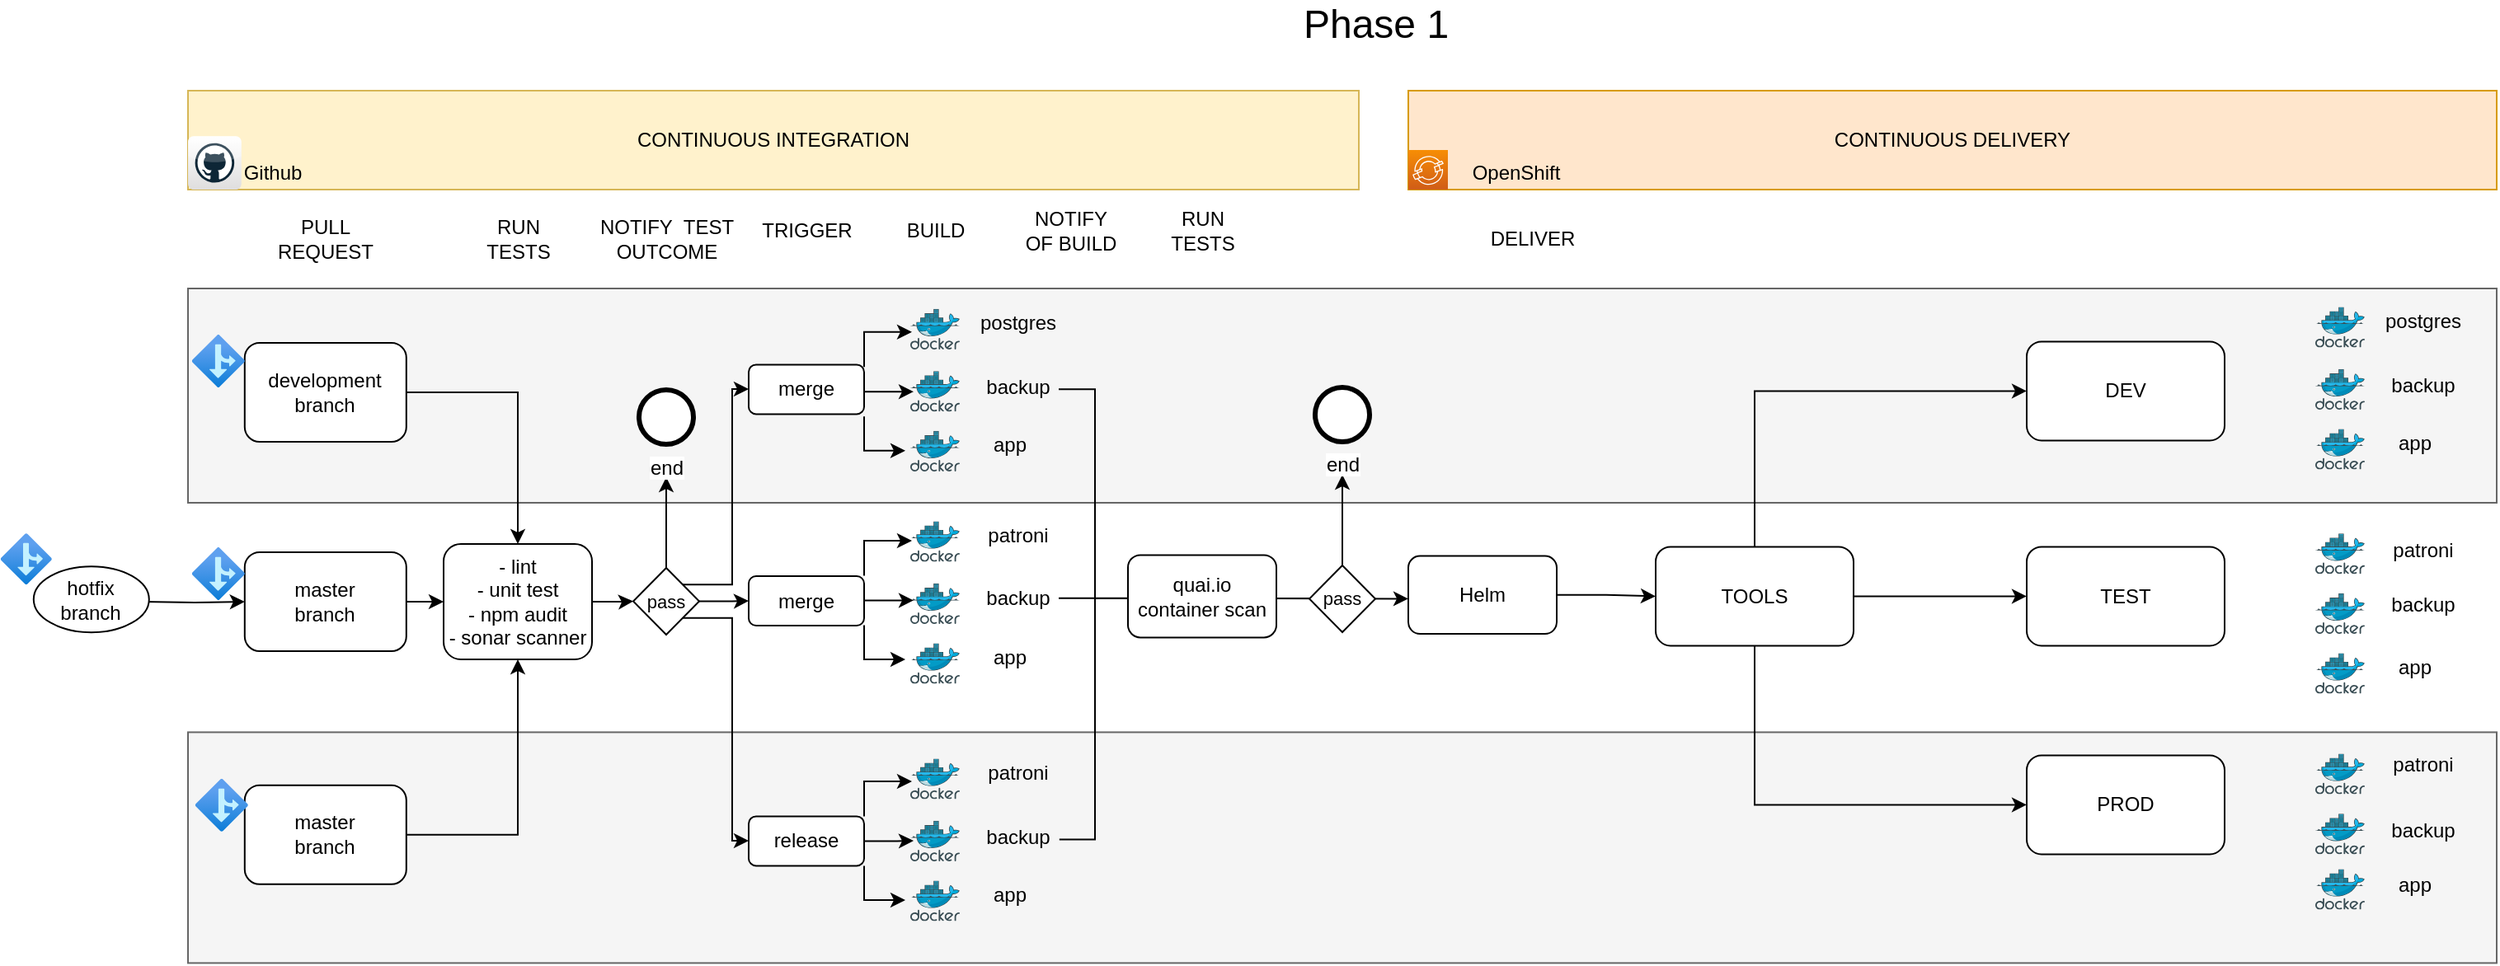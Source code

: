 <mxfile version="15.4.0" type="device"><diagram id="y08LqmlB6TqlYODcyNq8" name="Page-1"><mxGraphModel dx="2276" dy="856" grid="1" gridSize="10" guides="1" tooltips="1" connect="1" arrows="1" fold="1" page="1" pageScale="1" pageWidth="850" pageHeight="1100" math="0" shadow="0"><root><mxCell id="0"/><mxCell id="1" parent="0"/><mxCell id="0HorogaE9wQvUByY2qPV-66" value="" style="rounded=0;whiteSpace=wrap;html=1;fillColor=#f5f5f5;strokeColor=#666666;fontColor=#333333;" vertex="1" parent="1"><mxGeometry x="-500" y="579.2" width="1400" height="140" as="geometry"/></mxCell><mxCell id="0HorogaE9wQvUByY2qPV-65" value="" style="rounded=0;whiteSpace=wrap;html=1;fillColor=#f5f5f5;strokeColor=#666666;fontColor=#333333;" vertex="1" parent="1"><mxGeometry x="-500" y="310" width="1400" height="130" as="geometry"/></mxCell><mxCell id="X5bCxtCtUCMiJr_vIYNg-7" style="edgeStyle=orthogonalEdgeStyle;rounded=0;orthogonalLoop=1;jettySize=auto;html=1;entryX=0;entryY=0.5;entryDx=0;entryDy=0;startArrow=none;" parent="1" source="0HorogaE9wQvUByY2qPV-31" target="X5bCxtCtUCMiJr_vIYNg-15" edge="1"><mxGeometry relative="1" as="geometry"><mxPoint x="235" y="347.2" as="targetPoint"/></mxGeometry></mxCell><mxCell id="0HorogaE9wQvUByY2qPV-74" style="edgeStyle=orthogonalEdgeStyle;rounded=0;orthogonalLoop=1;jettySize=auto;html=1;entryX=0;entryY=0.5;entryDx=0;entryDy=0;" edge="1" parent="1" source="X5bCxtCtUCMiJr_vIYNg-4" target="0HorogaE9wQvUByY2qPV-25"><mxGeometry relative="1" as="geometry"/></mxCell><mxCell id="X5bCxtCtUCMiJr_vIYNg-4" value="- lint&lt;br&gt;- unit test&lt;br&gt;- npm audit &lt;br&gt;- sonar scanner" style="rounded=1;whiteSpace=wrap;html=1;" parent="1" vertex="1"><mxGeometry x="-345" y="465" width="90" height="70" as="geometry"/></mxCell><mxCell id="X5bCxtCtUCMiJr_vIYNg-8" value="PULL &lt;br&gt;REQUEST" style="text;html=1;align=center;verticalAlign=middle;resizable=0;points=[];autosize=1;strokeColor=none;fillColor=none;" parent="1" vertex="1"><mxGeometry x="-451.6" y="265" width="70" height="30" as="geometry"/></mxCell><mxCell id="X5bCxtCtUCMiJr_vIYNg-9" value="TRIGGER" style="text;html=1;align=center;verticalAlign=middle;resizable=0;points=[];autosize=1;strokeColor=none;fillColor=none;" parent="1" vertex="1"><mxGeometry x="-160" y="265" width="70" height="20" as="geometry"/></mxCell><mxCell id="X5bCxtCtUCMiJr_vIYNg-10" value="BUILD" style="text;html=1;align=center;verticalAlign=middle;resizable=0;points=[];autosize=1;strokeColor=none;fillColor=none;" parent="1" vertex="1"><mxGeometry x="-72" y="265" width="50" height="20" as="geometry"/></mxCell><mxCell id="X5bCxtCtUCMiJr_vIYNg-11" value="RUN &lt;br&gt;TESTS" style="text;html=1;align=center;verticalAlign=middle;resizable=0;points=[];autosize=1;strokeColor=none;fillColor=none;" parent="1" vertex="1"><mxGeometry x="-325" y="265" width="50" height="30" as="geometry"/></mxCell><mxCell id="X5bCxtCtUCMiJr_vIYNg-12" value="NOTIFY&amp;nbsp; TEST&lt;br&gt;OUTCOME" style="text;html=1;align=center;verticalAlign=middle;resizable=0;points=[];autosize=1;strokeColor=none;fillColor=none;" parent="1" vertex="1"><mxGeometry x="-260" y="265" width="100" height="30" as="geometry"/></mxCell><mxCell id="X5bCxtCtUCMiJr_vIYNg-13" value="NOTIFY &lt;br&gt;OF BUILD" style="text;html=1;align=center;verticalAlign=middle;resizable=0;points=[];autosize=1;strokeColor=none;fillColor=none;" parent="1" vertex="1"><mxGeometry y="260" width="70" height="30" as="geometry"/></mxCell><mxCell id="X5bCxtCtUCMiJr_vIYNg-14" value="DELIVER" style="text;html=1;align=center;verticalAlign=middle;resizable=0;points=[];autosize=1;strokeColor=none;fillColor=none;" parent="1" vertex="1"><mxGeometry x="280" y="270" width="70" height="20" as="geometry"/></mxCell><mxCell id="Njg-KSnpqPHzPJEUrXAX-8" style="edgeStyle=orthogonalEdgeStyle;rounded=0;orthogonalLoop=1;jettySize=auto;html=1;entryX=0;entryY=0.5;entryDx=0;entryDy=0;exitX=0.5;exitY=0;exitDx=0;exitDy=0;" parent="1" source="X5bCxtCtUCMiJr_vIYNg-15" target="X5bCxtCtUCMiJr_vIYNg-16" edge="1"><mxGeometry relative="1" as="geometry"/></mxCell><mxCell id="Njg-KSnpqPHzPJEUrXAX-9" style="edgeStyle=orthogonalEdgeStyle;rounded=0;orthogonalLoop=1;jettySize=auto;html=1;entryX=0;entryY=0.5;entryDx=0;entryDy=0;" parent="1" source="X5bCxtCtUCMiJr_vIYNg-15" target="X5bCxtCtUCMiJr_vIYNg-17" edge="1"><mxGeometry relative="1" as="geometry"/></mxCell><mxCell id="Njg-KSnpqPHzPJEUrXAX-10" style="edgeStyle=orthogonalEdgeStyle;rounded=0;orthogonalLoop=1;jettySize=auto;html=1;entryX=0;entryY=0.5;entryDx=0;entryDy=0;exitX=0.5;exitY=1;exitDx=0;exitDy=0;" parent="1" source="X5bCxtCtUCMiJr_vIYNg-15" target="X5bCxtCtUCMiJr_vIYNg-18" edge="1"><mxGeometry relative="1" as="geometry"/></mxCell><mxCell id="X5bCxtCtUCMiJr_vIYNg-15" value="TOOLS" style="rounded=1;whiteSpace=wrap;html=1;" parent="1" vertex="1"><mxGeometry x="390" y="466.7" width="120" height="60" as="geometry"/></mxCell><mxCell id="X5bCxtCtUCMiJr_vIYNg-16" value="DEV" style="rounded=1;whiteSpace=wrap;html=1;" parent="1" vertex="1"><mxGeometry x="615" y="342.2" width="120" height="60" as="geometry"/></mxCell><mxCell id="X5bCxtCtUCMiJr_vIYNg-17" value="TEST" style="rounded=1;whiteSpace=wrap;html=1;" parent="1" vertex="1"><mxGeometry x="615" y="466.7" width="120" height="60" as="geometry"/></mxCell><mxCell id="X5bCxtCtUCMiJr_vIYNg-18" value="PROD" style="rounded=1;whiteSpace=wrap;html=1;" parent="1" vertex="1"><mxGeometry x="615" y="593.2" width="120" height="60" as="geometry"/></mxCell><mxCell id="X5bCxtCtUCMiJr_vIYNg-19" value="CONTINUOUS INTEGRATION" style="whiteSpace=wrap;html=1;fillColor=#fff2cc;strokeColor=#d6b656;" parent="1" vertex="1"><mxGeometry x="-500" y="190" width="710" height="60" as="geometry"/></mxCell><mxCell id="X5bCxtCtUCMiJr_vIYNg-20" value="CONTINUOUS DELIVERY" style="whiteSpace=wrap;html=1;fillColor=#ffe6cc;strokeColor=#d79b00;" parent="1" vertex="1"><mxGeometry x="240" y="190" width="660" height="60" as="geometry"/></mxCell><mxCell id="Njg-KSnpqPHzPJEUrXAX-1" value="Github" style="text;html=1;align=center;verticalAlign=middle;resizable=0;points=[];autosize=1;strokeColor=none;fillColor=none;" parent="1" vertex="1"><mxGeometry x="-474" y="230" width="50" height="20" as="geometry"/></mxCell><mxCell id="Njg-KSnpqPHzPJEUrXAX-2" value="OpenShift" style="text;html=1;align=center;verticalAlign=middle;resizable=0;points=[];autosize=1;strokeColor=none;fillColor=none;" parent="1" vertex="1"><mxGeometry x="270" y="230" width="70" height="20" as="geometry"/></mxCell><mxCell id="Njg-KSnpqPHzPJEUrXAX-3" value="&lt;font style=&quot;font-size: 24px&quot;&gt;Phase 1&lt;/font&gt;" style="text;html=1;align=center;verticalAlign=middle;resizable=0;points=[];autosize=1;strokeColor=none;fillColor=none;" parent="1" vertex="1"><mxGeometry x="170" y="140" width="100" height="20" as="geometry"/></mxCell><mxCell id="0HorogaE9wQvUByY2qPV-83" style="edgeStyle=orthogonalEdgeStyle;rounded=0;orthogonalLoop=1;jettySize=auto;html=1;entryX=0.5;entryY=0;entryDx=0;entryDy=0;" edge="1" parent="1" source="Njg-KSnpqPHzPJEUrXAX-11" target="X5bCxtCtUCMiJr_vIYNg-4"><mxGeometry relative="1" as="geometry"/></mxCell><mxCell id="Njg-KSnpqPHzPJEUrXAX-11" value="development&lt;br&gt;branch" style="rounded=1;whiteSpace=wrap;html=1;" parent="1" vertex="1"><mxGeometry x="-465.6" y="343" width="98" height="60" as="geometry"/></mxCell><mxCell id="0HorogaE9wQvUByY2qPV-84" style="edgeStyle=orthogonalEdgeStyle;rounded=0;orthogonalLoop=1;jettySize=auto;html=1;" edge="1" parent="1" source="Njg-KSnpqPHzPJEUrXAX-12" target="X5bCxtCtUCMiJr_vIYNg-4"><mxGeometry relative="1" as="geometry"/></mxCell><mxCell id="Njg-KSnpqPHzPJEUrXAX-12" value="master&lt;br&gt;branch" style="rounded=1;whiteSpace=wrap;html=1;" parent="1" vertex="1"><mxGeometry x="-465.6" y="470" width="98" height="60" as="geometry"/></mxCell><mxCell id="0HorogaE9wQvUByY2qPV-85" style="edgeStyle=orthogonalEdgeStyle;rounded=0;orthogonalLoop=1;jettySize=auto;html=1;entryX=0.5;entryY=1;entryDx=0;entryDy=0;" edge="1" parent="1" source="Njg-KSnpqPHzPJEUrXAX-13" target="X5bCxtCtUCMiJr_vIYNg-4"><mxGeometry relative="1" as="geometry"/></mxCell><mxCell id="Njg-KSnpqPHzPJEUrXAX-13" value="master&lt;br&gt;branch" style="rounded=1;whiteSpace=wrap;html=1;" parent="1" vertex="1"><mxGeometry x="-465.6" y="611.4" width="98" height="60" as="geometry"/></mxCell><mxCell id="Njg-KSnpqPHzPJEUrXAX-14" value="" style="aspect=fixed;html=1;points=[];align=center;image;fontSize=12;image=img/lib/azure2/general/Branch.svg;" parent="1" vertex="1"><mxGeometry x="-497.6" y="338" width="32" height="32" as="geometry"/></mxCell><mxCell id="Njg-KSnpqPHzPJEUrXAX-15" value="" style="aspect=fixed;html=1;points=[];align=center;image;fontSize=12;image=img/lib/azure2/general/Branch.svg;" parent="1" vertex="1"><mxGeometry x="-497.6" y="467" width="32" height="32" as="geometry"/></mxCell><mxCell id="Njg-KSnpqPHzPJEUrXAX-16" value="" style="aspect=fixed;html=1;points=[];align=center;image;fontSize=12;image=img/lib/azure2/general/Branch.svg;" parent="1" vertex="1"><mxGeometry x="-495.6" y="607.4" width="32" height="32" as="geometry"/></mxCell><mxCell id="0HorogaE9wQvUByY2qPV-1" value="" style="dashed=0;outlineConnect=0;html=1;align=center;labelPosition=center;verticalLabelPosition=bottom;verticalAlign=top;shape=mxgraph.webicons.github;gradientColor=#DFDEDE" vertex="1" parent="1"><mxGeometry x="-500" y="217.6" width="32.4" height="32.4" as="geometry"/></mxCell><mxCell id="0HorogaE9wQvUByY2qPV-2" value="" style="sketch=0;points=[[0,0,0],[0.25,0,0],[0.5,0,0],[0.75,0,0],[1,0,0],[0,1,0],[0.25,1,0],[0.5,1,0],[0.75,1,0],[1,1,0],[0,0.25,0],[0,0.5,0],[0,0.75,0],[1,0.25,0],[1,0.5,0],[1,0.75,0]];outlineConnect=0;fontColor=#232F3E;gradientColor=#F78E04;gradientDirection=north;fillColor=#D05C17;strokeColor=#ffffff;dashed=0;verticalLabelPosition=bottom;verticalAlign=top;align=center;html=1;fontSize=12;fontStyle=0;aspect=fixed;shape=mxgraph.aws4.resourceIcon;resIcon=mxgraph.aws4.red_hat_openshift;" vertex="1" parent="1"><mxGeometry x="240" y="226" width="24" height="24" as="geometry"/></mxCell><mxCell id="0HorogaE9wQvUByY2qPV-5" style="edgeStyle=orthogonalEdgeStyle;rounded=0;orthogonalLoop=1;jettySize=auto;html=1;entryX=0;entryY=0.5;entryDx=0;entryDy=0;" edge="1" parent="1" target="Njg-KSnpqPHzPJEUrXAX-12"><mxGeometry relative="1" as="geometry"><mxPoint x="-527.6" y="500" as="sourcePoint"/></mxGeometry></mxCell><mxCell id="0HorogaE9wQvUByY2qPV-3" value="hotfix&lt;br&gt;branch" style="ellipse;whiteSpace=wrap;html=1;" vertex="1" parent="1"><mxGeometry x="-593.6" y="478.6" width="70" height="40" as="geometry"/></mxCell><mxCell id="0HorogaE9wQvUByY2qPV-4" value="" style="aspect=fixed;html=1;points=[];align=center;image;fontSize=12;image=img/lib/azure2/general/Branch.svg;" vertex="1" parent="1"><mxGeometry x="-613.6" y="458.6" width="31" height="31" as="geometry"/></mxCell><mxCell id="0HorogaE9wQvUByY2qPV-6" value="" style="sketch=0;aspect=fixed;html=1;points=[];align=center;image;fontSize=12;image=img/lib/mscae/Docker.svg;" vertex="1" parent="1"><mxGeometry x="790" y="321.2" width="30" height="24.6" as="geometry"/></mxCell><mxCell id="0HorogaE9wQvUByY2qPV-7" value="" style="sketch=0;aspect=fixed;html=1;points=[];align=center;image;fontSize=12;image=img/lib/mscae/Docker.svg;" vertex="1" parent="1"><mxGeometry x="790" y="358.9" width="30" height="24.6" as="geometry"/></mxCell><mxCell id="0HorogaE9wQvUByY2qPV-8" value="" style="sketch=0;aspect=fixed;html=1;points=[];align=center;image;fontSize=12;image=img/lib/mscae/Docker.svg;" vertex="1" parent="1"><mxGeometry x="790" y="395.2" width="30" height="24.6" as="geometry"/></mxCell><mxCell id="0HorogaE9wQvUByY2qPV-9" value="" style="sketch=0;aspect=fixed;html=1;points=[];align=center;image;fontSize=12;image=img/lib/mscae/Docker.svg;" vertex="1" parent="1"><mxGeometry x="790" y="458.6" width="30" height="24.6" as="geometry"/></mxCell><mxCell id="0HorogaE9wQvUByY2qPV-10" value="" style="sketch=0;aspect=fixed;html=1;points=[];align=center;image;fontSize=12;image=img/lib/mscae/Docker.svg;" vertex="1" parent="1"><mxGeometry x="790" y="494.9" width="30" height="24.6" as="geometry"/></mxCell><mxCell id="0HorogaE9wQvUByY2qPV-11" value="" style="sketch=0;aspect=fixed;html=1;points=[];align=center;image;fontSize=12;image=img/lib/mscae/Docker.svg;" vertex="1" parent="1"><mxGeometry x="790" y="531.2" width="30" height="24.6" as="geometry"/></mxCell><mxCell id="0HorogaE9wQvUByY2qPV-12" value="" style="sketch=0;aspect=fixed;html=1;points=[];align=center;image;fontSize=12;image=img/lib/mscae/Docker.svg;" vertex="1" parent="1"><mxGeometry x="790" y="592.2" width="30" height="24.6" as="geometry"/></mxCell><mxCell id="0HorogaE9wQvUByY2qPV-13" value="" style="sketch=0;aspect=fixed;html=1;points=[];align=center;image;fontSize=12;image=img/lib/mscae/Docker.svg;" vertex="1" parent="1"><mxGeometry x="790" y="628.6" width="30" height="24.6" as="geometry"/></mxCell><mxCell id="0HorogaE9wQvUByY2qPV-14" value="" style="sketch=0;aspect=fixed;html=1;points=[];align=center;image;fontSize=12;image=img/lib/mscae/Docker.svg;" vertex="1" parent="1"><mxGeometry x="790" y="662.2" width="30" height="24.6" as="geometry"/></mxCell><mxCell id="0HorogaE9wQvUByY2qPV-15" value="postgres" style="text;html=1;align=center;verticalAlign=middle;resizable=0;points=[];autosize=1;strokeColor=none;fillColor=none;" vertex="1" parent="1"><mxGeometry x="825" y="320.2" width="60" height="20" as="geometry"/></mxCell><mxCell id="0HorogaE9wQvUByY2qPV-16" value="patroni" style="text;html=1;align=center;verticalAlign=middle;resizable=0;points=[];autosize=1;strokeColor=none;fillColor=none;" vertex="1" parent="1"><mxGeometry x="830" y="458.6" width="50" height="20" as="geometry"/></mxCell><mxCell id="0HorogaE9wQvUByY2qPV-17" value="patroni" style="text;html=1;align=center;verticalAlign=middle;resizable=0;points=[];autosize=1;strokeColor=none;fillColor=none;" vertex="1" parent="1"><mxGeometry x="830" y="589.2" width="50" height="20" as="geometry"/></mxCell><mxCell id="0HorogaE9wQvUByY2qPV-18" value="backup" style="text;html=1;align=center;verticalAlign=middle;resizable=0;points=[];autosize=1;strokeColor=none;fillColor=none;" vertex="1" parent="1"><mxGeometry x="830" y="358.9" width="50" height="20" as="geometry"/></mxCell><mxCell id="0HorogaE9wQvUByY2qPV-19" value="backup" style="text;html=1;align=center;verticalAlign=middle;resizable=0;points=[];autosize=1;strokeColor=none;fillColor=none;" vertex="1" parent="1"><mxGeometry x="830" y="492.2" width="50" height="20" as="geometry"/></mxCell><mxCell id="0HorogaE9wQvUByY2qPV-20" value="backup" style="text;html=1;align=center;verticalAlign=middle;resizable=0;points=[];autosize=1;strokeColor=none;fillColor=none;" vertex="1" parent="1"><mxGeometry x="830" y="628.6" width="50" height="20" as="geometry"/></mxCell><mxCell id="0HorogaE9wQvUByY2qPV-21" value="app" style="text;html=1;align=center;verticalAlign=middle;resizable=0;points=[];autosize=1;strokeColor=none;fillColor=none;" vertex="1" parent="1"><mxGeometry x="830" y="394.2" width="40" height="20" as="geometry"/></mxCell><mxCell id="0HorogaE9wQvUByY2qPV-22" value="app" style="text;html=1;align=center;verticalAlign=middle;resizable=0;points=[];autosize=1;strokeColor=none;fillColor=none;" vertex="1" parent="1"><mxGeometry x="830" y="530.2" width="40" height="20" as="geometry"/></mxCell><mxCell id="0HorogaE9wQvUByY2qPV-23" value="app" style="text;html=1;align=center;verticalAlign=middle;resizable=0;points=[];autosize=1;strokeColor=none;fillColor=none;" vertex="1" parent="1"><mxGeometry x="830" y="661.8" width="40" height="20" as="geometry"/></mxCell><mxCell id="0HorogaE9wQvUByY2qPV-27" style="edgeStyle=orthogonalEdgeStyle;rounded=0;orthogonalLoop=1;jettySize=auto;html=1;" edge="1" parent="1" source="0HorogaE9wQvUByY2qPV-25"><mxGeometry relative="1" as="geometry"><mxPoint x="-210" y="424.5" as="targetPoint"/></mxGeometry></mxCell><mxCell id="0HorogaE9wQvUByY2qPV-94" style="edgeStyle=orthogonalEdgeStyle;rounded=0;orthogonalLoop=1;jettySize=auto;html=1;exitX=1;exitY=0;exitDx=0;exitDy=0;entryX=0;entryY=0.5;entryDx=0;entryDy=0;" edge="1" parent="1" source="0HorogaE9wQvUByY2qPV-25" target="0HorogaE9wQvUByY2qPV-90"><mxGeometry relative="1" as="geometry"><Array as="points"><mxPoint x="-170" y="489"/><mxPoint x="-170" y="371"/><mxPoint x="-160" y="371"/></Array></mxGeometry></mxCell><mxCell id="0HorogaE9wQvUByY2qPV-95" style="edgeStyle=orthogonalEdgeStyle;rounded=0;orthogonalLoop=1;jettySize=auto;html=1;exitX=1;exitY=1;exitDx=0;exitDy=0;entryX=0;entryY=0.5;entryDx=0;entryDy=0;" edge="1" parent="1" source="0HorogaE9wQvUByY2qPV-25" target="0HorogaE9wQvUByY2qPV-92"><mxGeometry relative="1" as="geometry"><Array as="points"><mxPoint x="-170" y="510"/><mxPoint x="-170" y="645"/><mxPoint x="-160" y="645"/></Array></mxGeometry></mxCell><mxCell id="0HorogaE9wQvUByY2qPV-108" style="edgeStyle=orthogonalEdgeStyle;rounded=0;orthogonalLoop=1;jettySize=auto;html=1;entryX=0;entryY=0.5;entryDx=0;entryDy=0;" edge="1" parent="1" source="0HorogaE9wQvUByY2qPV-25" target="0HorogaE9wQvUByY2qPV-91"><mxGeometry relative="1" as="geometry"/></mxCell><mxCell id="0HorogaE9wQvUByY2qPV-25" value="&lt;font style=&quot;font-size: 11px&quot;&gt;pass&lt;/font&gt;" style="rhombus;whiteSpace=wrap;html=1;" vertex="1" parent="1"><mxGeometry x="-230" y="479.5" width="40" height="40.5" as="geometry"/></mxCell><mxCell id="0HorogaE9wQvUByY2qPV-28" value="end" style="points=[[0.145,0.145,0],[0.5,0,0],[0.855,0.145,0],[1,0.5,0],[0.855,0.855,0],[0.5,1,0],[0.145,0.855,0],[0,0.5,0]];shape=mxgraph.bpmn.event;html=1;verticalLabelPosition=bottom;labelBackgroundColor=#ffffff;verticalAlign=top;align=center;perimeter=ellipsePerimeter;outlineConnect=0;aspect=fixed;outline=end;symbol=terminate2;" vertex="1" parent="1"><mxGeometry x="-226.5" y="371.5" width="33" height="33" as="geometry"/></mxCell><mxCell id="0HorogaE9wQvUByY2qPV-31" value="Helm" style="rounded=1;whiteSpace=wrap;html=1;" vertex="1" parent="1"><mxGeometry x="240" y="472.3" width="90" height="47.2" as="geometry"/></mxCell><mxCell id="0HorogaE9wQvUByY2qPV-39" value="" style="sketch=0;aspect=fixed;html=1;points=[];align=center;image;fontSize=12;image=img/lib/mscae/Docker.svg;" vertex="1" parent="1"><mxGeometry x="-62" y="322.4" width="30" height="24.6" as="geometry"/></mxCell><mxCell id="0HorogaE9wQvUByY2qPV-40" value="" style="sketch=0;aspect=fixed;html=1;points=[];align=center;image;fontSize=12;image=img/lib/mscae/Docker.svg;" vertex="1" parent="1"><mxGeometry x="-62" y="360.1" width="30" height="24.6" as="geometry"/></mxCell><mxCell id="0HorogaE9wQvUByY2qPV-41" value="" style="sketch=0;aspect=fixed;html=1;points=[];align=center;image;fontSize=12;image=img/lib/mscae/Docker.svg;" vertex="1" parent="1"><mxGeometry x="-62" y="396.4" width="30" height="24.6" as="geometry"/></mxCell><mxCell id="0HorogaE9wQvUByY2qPV-42" value="postgres" style="text;html=1;align=center;verticalAlign=middle;resizable=0;points=[];autosize=1;strokeColor=none;fillColor=none;" vertex="1" parent="1"><mxGeometry x="-27" y="321.4" width="60" height="20" as="geometry"/></mxCell><mxCell id="0HorogaE9wQvUByY2qPV-59" style="edgeStyle=orthogonalEdgeStyle;rounded=0;orthogonalLoop=1;jettySize=auto;html=1;" edge="1" parent="1"><mxGeometry relative="1" as="geometry"><mxPoint x="28" y="371.101" as="sourcePoint"/><mxPoint x="210" y="498" as="targetPoint"/><Array as="points"><mxPoint x="50" y="371"/><mxPoint x="50" y="498"/><mxPoint x="210" y="498"/></Array></mxGeometry></mxCell><mxCell id="0HorogaE9wQvUByY2qPV-43" value="backup" style="text;html=1;align=center;verticalAlign=middle;resizable=0;points=[];autosize=1;strokeColor=none;fillColor=none;" vertex="1" parent="1"><mxGeometry x="-22" y="360.1" width="50" height="20" as="geometry"/></mxCell><mxCell id="0HorogaE9wQvUByY2qPV-44" value="app" style="text;html=1;align=center;verticalAlign=middle;resizable=0;points=[];autosize=1;strokeColor=none;fillColor=none;" vertex="1" parent="1"><mxGeometry x="-22" y="395.4" width="40" height="20" as="geometry"/></mxCell><mxCell id="0HorogaE9wQvUByY2qPV-46" value="" style="sketch=0;aspect=fixed;html=1;points=[];align=center;image;fontSize=12;image=img/lib/mscae/Docker.svg;" vertex="1" parent="1"><mxGeometry x="-62" y="451.2" width="30" height="24.6" as="geometry"/></mxCell><mxCell id="0HorogaE9wQvUByY2qPV-47" value="" style="sketch=0;aspect=fixed;html=1;points=[];align=center;image;fontSize=12;image=img/lib/mscae/Docker.svg;" vertex="1" parent="1"><mxGeometry x="-62" y="488.9" width="30" height="24.6" as="geometry"/></mxCell><mxCell id="0HorogaE9wQvUByY2qPV-48" value="" style="sketch=0;aspect=fixed;html=1;points=[];align=center;image;fontSize=12;image=img/lib/mscae/Docker.svg;" vertex="1" parent="1"><mxGeometry x="-62" y="525.2" width="30" height="24.6" as="geometry"/></mxCell><mxCell id="0HorogaE9wQvUByY2qPV-49" value="patroni" style="text;html=1;align=center;verticalAlign=middle;resizable=0;points=[];autosize=1;strokeColor=none;fillColor=none;" vertex="1" parent="1"><mxGeometry x="-22" y="450.2" width="50" height="20" as="geometry"/></mxCell><mxCell id="0HorogaE9wQvUByY2qPV-58" style="edgeStyle=orthogonalEdgeStyle;rounded=0;orthogonalLoop=1;jettySize=auto;html=1;entryX=0;entryY=0.549;entryDx=0;entryDy=0;entryPerimeter=0;" edge="1" parent="1" source="0HorogaE9wQvUByY2qPV-50" target="0HorogaE9wQvUByY2qPV-31"><mxGeometry relative="1" as="geometry"><mxPoint x="150" y="498" as="targetPoint"/></mxGeometry></mxCell><mxCell id="0HorogaE9wQvUByY2qPV-50" value="backup" style="text;html=1;align=center;verticalAlign=middle;resizable=0;points=[];autosize=1;strokeColor=none;fillColor=none;" vertex="1" parent="1"><mxGeometry x="-22" y="487.9" width="50" height="20" as="geometry"/></mxCell><mxCell id="0HorogaE9wQvUByY2qPV-51" value="app" style="text;html=1;align=center;verticalAlign=middle;resizable=0;points=[];autosize=1;strokeColor=none;fillColor=none;" vertex="1" parent="1"><mxGeometry x="-22" y="524.2" width="40" height="20" as="geometry"/></mxCell><mxCell id="0HorogaE9wQvUByY2qPV-52" value="" style="sketch=0;aspect=fixed;html=1;points=[];align=center;image;fontSize=12;image=img/lib/mscae/Docker.svg;" vertex="1" parent="1"><mxGeometry x="-62" y="595.2" width="30" height="24.6" as="geometry"/></mxCell><mxCell id="0HorogaE9wQvUByY2qPV-53" value="" style="sketch=0;aspect=fixed;html=1;points=[];align=center;image;fontSize=12;image=img/lib/mscae/Docker.svg;" vertex="1" parent="1"><mxGeometry x="-62" y="632.9" width="30" height="24.6" as="geometry"/></mxCell><mxCell id="0HorogaE9wQvUByY2qPV-54" value="" style="sketch=0;aspect=fixed;html=1;points=[];align=center;image;fontSize=12;image=img/lib/mscae/Docker.svg;" vertex="1" parent="1"><mxGeometry x="-62" y="669.2" width="30" height="24.6" as="geometry"/></mxCell><mxCell id="0HorogaE9wQvUByY2qPV-55" value="patroni" style="text;html=1;align=center;verticalAlign=middle;resizable=0;points=[];autosize=1;strokeColor=none;fillColor=none;" vertex="1" parent="1"><mxGeometry x="-22" y="594.2" width="50" height="20" as="geometry"/></mxCell><mxCell id="0HorogaE9wQvUByY2qPV-60" style="edgeStyle=orthogonalEdgeStyle;rounded=0;orthogonalLoop=1;jettySize=auto;html=1;exitX=1.008;exitY=0.565;exitDx=0;exitDy=0;exitPerimeter=0;" edge="1" parent="1" source="0HorogaE9wQvUByY2qPV-56"><mxGeometry relative="1" as="geometry"><mxPoint x="28" y="628.899" as="sourcePoint"/><mxPoint x="210" y="498" as="targetPoint"/><Array as="points"><mxPoint x="50" y="644"/><mxPoint x="50" y="498"/></Array></mxGeometry></mxCell><mxCell id="0HorogaE9wQvUByY2qPV-56" value="backup" style="text;html=1;align=center;verticalAlign=middle;resizable=0;points=[];autosize=1;strokeColor=none;fillColor=none;" vertex="1" parent="1"><mxGeometry x="-22" y="632.9" width="50" height="20" as="geometry"/></mxCell><mxCell id="0HorogaE9wQvUByY2qPV-57" value="app" style="text;html=1;align=center;verticalAlign=middle;resizable=0;points=[];autosize=1;strokeColor=none;fillColor=none;" vertex="1" parent="1"><mxGeometry x="-22" y="668.2" width="40" height="20" as="geometry"/></mxCell><mxCell id="0HorogaE9wQvUByY2qPV-88" value="RUN &lt;br&gt;TESTS" style="text;html=1;align=center;verticalAlign=middle;resizable=0;points=[];autosize=1;strokeColor=none;fillColor=none;" vertex="1" parent="1"><mxGeometry x="90" y="260" width="50" height="30" as="geometry"/></mxCell><mxCell id="0HorogaE9wQvUByY2qPV-90" value="merge" style="rounded=1;whiteSpace=wrap;html=1;" vertex="1" parent="1"><mxGeometry x="-160" y="356.2" width="70" height="30" as="geometry"/></mxCell><mxCell id="0HorogaE9wQvUByY2qPV-96" style="edgeStyle=orthogonalEdgeStyle;rounded=0;orthogonalLoop=1;jettySize=auto;html=1;exitX=1;exitY=0;exitDx=0;exitDy=0;entryX=0.033;entryY=0.561;entryDx=0;entryDy=0;entryPerimeter=0;" edge="1" parent="1" source="0HorogaE9wQvUByY2qPV-92" target="0HorogaE9wQvUByY2qPV-52"><mxGeometry relative="1" as="geometry"><Array as="points"><mxPoint x="-90" y="609"/></Array></mxGeometry></mxCell><mxCell id="0HorogaE9wQvUByY2qPV-99" style="edgeStyle=orthogonalEdgeStyle;rounded=0;orthogonalLoop=1;jettySize=auto;html=1;entryX=0.067;entryY=0.492;entryDx=0;entryDy=0;entryPerimeter=0;" edge="1" parent="1" source="0HorogaE9wQvUByY2qPV-92" target="0HorogaE9wQvUByY2qPV-53"><mxGeometry relative="1" as="geometry"/></mxCell><mxCell id="0HorogaE9wQvUByY2qPV-100" style="edgeStyle=orthogonalEdgeStyle;rounded=0;orthogonalLoop=1;jettySize=auto;html=1;exitX=1;exitY=1;exitDx=0;exitDy=0;" edge="1" parent="1" source="0HorogaE9wQvUByY2qPV-92"><mxGeometry relative="1" as="geometry"><mxPoint x="-65" y="681" as="targetPoint"/><Array as="points"><mxPoint x="-90" y="681"/></Array></mxGeometry></mxCell><mxCell id="0HorogaE9wQvUByY2qPV-92" value="release" style="rounded=1;whiteSpace=wrap;html=1;" vertex="1" parent="1"><mxGeometry x="-160" y="630.2" width="70" height="30" as="geometry"/></mxCell><mxCell id="0HorogaE9wQvUByY2qPV-91" value="merge" style="rounded=1;whiteSpace=wrap;html=1;" vertex="1" parent="1"><mxGeometry x="-160" y="484.5" width="70" height="30" as="geometry"/></mxCell><mxCell id="0HorogaE9wQvUByY2qPV-101" style="edgeStyle=orthogonalEdgeStyle;rounded=0;orthogonalLoop=1;jettySize=auto;html=1;exitX=1;exitY=0;exitDx=0;exitDy=0;entryX=0.033;entryY=0.561;entryDx=0;entryDy=0;entryPerimeter=0;" edge="1" parent="1"><mxGeometry relative="1" as="geometry"><mxPoint x="-90" y="484.2" as="sourcePoint"/><mxPoint x="-61.01" y="463.001" as="targetPoint"/><Array as="points"><mxPoint x="-90" y="463"/></Array></mxGeometry></mxCell><mxCell id="0HorogaE9wQvUByY2qPV-102" style="edgeStyle=orthogonalEdgeStyle;rounded=0;orthogonalLoop=1;jettySize=auto;html=1;entryX=0.067;entryY=0.492;entryDx=0;entryDy=0;entryPerimeter=0;" edge="1" parent="1"><mxGeometry relative="1" as="geometry"><mxPoint x="-90" y="499.194" as="sourcePoint"/><mxPoint x="-59.99" y="499.003" as="targetPoint"/></mxGeometry></mxCell><mxCell id="0HorogaE9wQvUByY2qPV-103" style="edgeStyle=orthogonalEdgeStyle;rounded=0;orthogonalLoop=1;jettySize=auto;html=1;exitX=1;exitY=1;exitDx=0;exitDy=0;" edge="1" parent="1"><mxGeometry relative="1" as="geometry"><mxPoint x="-90" y="514.2" as="sourcePoint"/><mxPoint x="-65" y="535" as="targetPoint"/><Array as="points"><mxPoint x="-90" y="535"/></Array></mxGeometry></mxCell><mxCell id="0HorogaE9wQvUByY2qPV-105" style="edgeStyle=orthogonalEdgeStyle;rounded=0;orthogonalLoop=1;jettySize=auto;html=1;exitX=1;exitY=0;exitDx=0;exitDy=0;entryX=0.033;entryY=0.561;entryDx=0;entryDy=0;entryPerimeter=0;" edge="1" parent="1"><mxGeometry relative="1" as="geometry"><mxPoint x="-90" y="357.6" as="sourcePoint"/><mxPoint x="-61.01" y="336.401" as="targetPoint"/><Array as="points"><mxPoint x="-90" y="336.4"/></Array></mxGeometry></mxCell><mxCell id="0HorogaE9wQvUByY2qPV-106" style="edgeStyle=orthogonalEdgeStyle;rounded=0;orthogonalLoop=1;jettySize=auto;html=1;entryX=0.067;entryY=0.492;entryDx=0;entryDy=0;entryPerimeter=0;" edge="1" parent="1"><mxGeometry relative="1" as="geometry"><mxPoint x="-90" y="372.594" as="sourcePoint"/><mxPoint x="-59.99" y="372.403" as="targetPoint"/></mxGeometry></mxCell><mxCell id="0HorogaE9wQvUByY2qPV-107" style="edgeStyle=orthogonalEdgeStyle;rounded=0;orthogonalLoop=1;jettySize=auto;html=1;exitX=1;exitY=1;exitDx=0;exitDy=0;" edge="1" parent="1"><mxGeometry relative="1" as="geometry"><mxPoint x="-90" y="387.6" as="sourcePoint"/><mxPoint x="-65" y="408.4" as="targetPoint"/><Array as="points"><mxPoint x="-90" y="408.4"/></Array></mxGeometry></mxCell><mxCell id="0HorogaE9wQvUByY2qPV-111" value="quai.io&lt;br&gt;container scan" style="rounded=1;whiteSpace=wrap;html=1;" vertex="1" parent="1"><mxGeometry x="70" y="471.7" width="90" height="50" as="geometry"/></mxCell><mxCell id="0HorogaE9wQvUByY2qPV-112" style="edgeStyle=orthogonalEdgeStyle;rounded=0;orthogonalLoop=1;jettySize=auto;html=1;" edge="1" parent="1" source="0HorogaE9wQvUByY2qPV-113"><mxGeometry relative="1" as="geometry"><mxPoint x="200" y="423" as="targetPoint"/></mxGeometry></mxCell><mxCell id="0HorogaE9wQvUByY2qPV-113" value="&lt;font style=&quot;font-size: 11px&quot;&gt;pass&lt;/font&gt;" style="rhombus;whiteSpace=wrap;html=1;" vertex="1" parent="1"><mxGeometry x="180" y="478" width="40" height="40.5" as="geometry"/></mxCell><mxCell id="0HorogaE9wQvUByY2qPV-114" value="end" style="points=[[0.145,0.145,0],[0.5,0,0],[0.855,0.145,0],[1,0.5,0],[0.855,0.855,0],[0.5,1,0],[0.145,0.855,0],[0,0.5,0]];shape=mxgraph.bpmn.event;html=1;verticalLabelPosition=bottom;labelBackgroundColor=#ffffff;verticalAlign=top;align=center;perimeter=ellipsePerimeter;outlineConnect=0;aspect=fixed;outline=end;symbol=terminate2;" vertex="1" parent="1"><mxGeometry x="183.5" y="370" width="33" height="33" as="geometry"/></mxCell></root></mxGraphModel></diagram></mxfile>